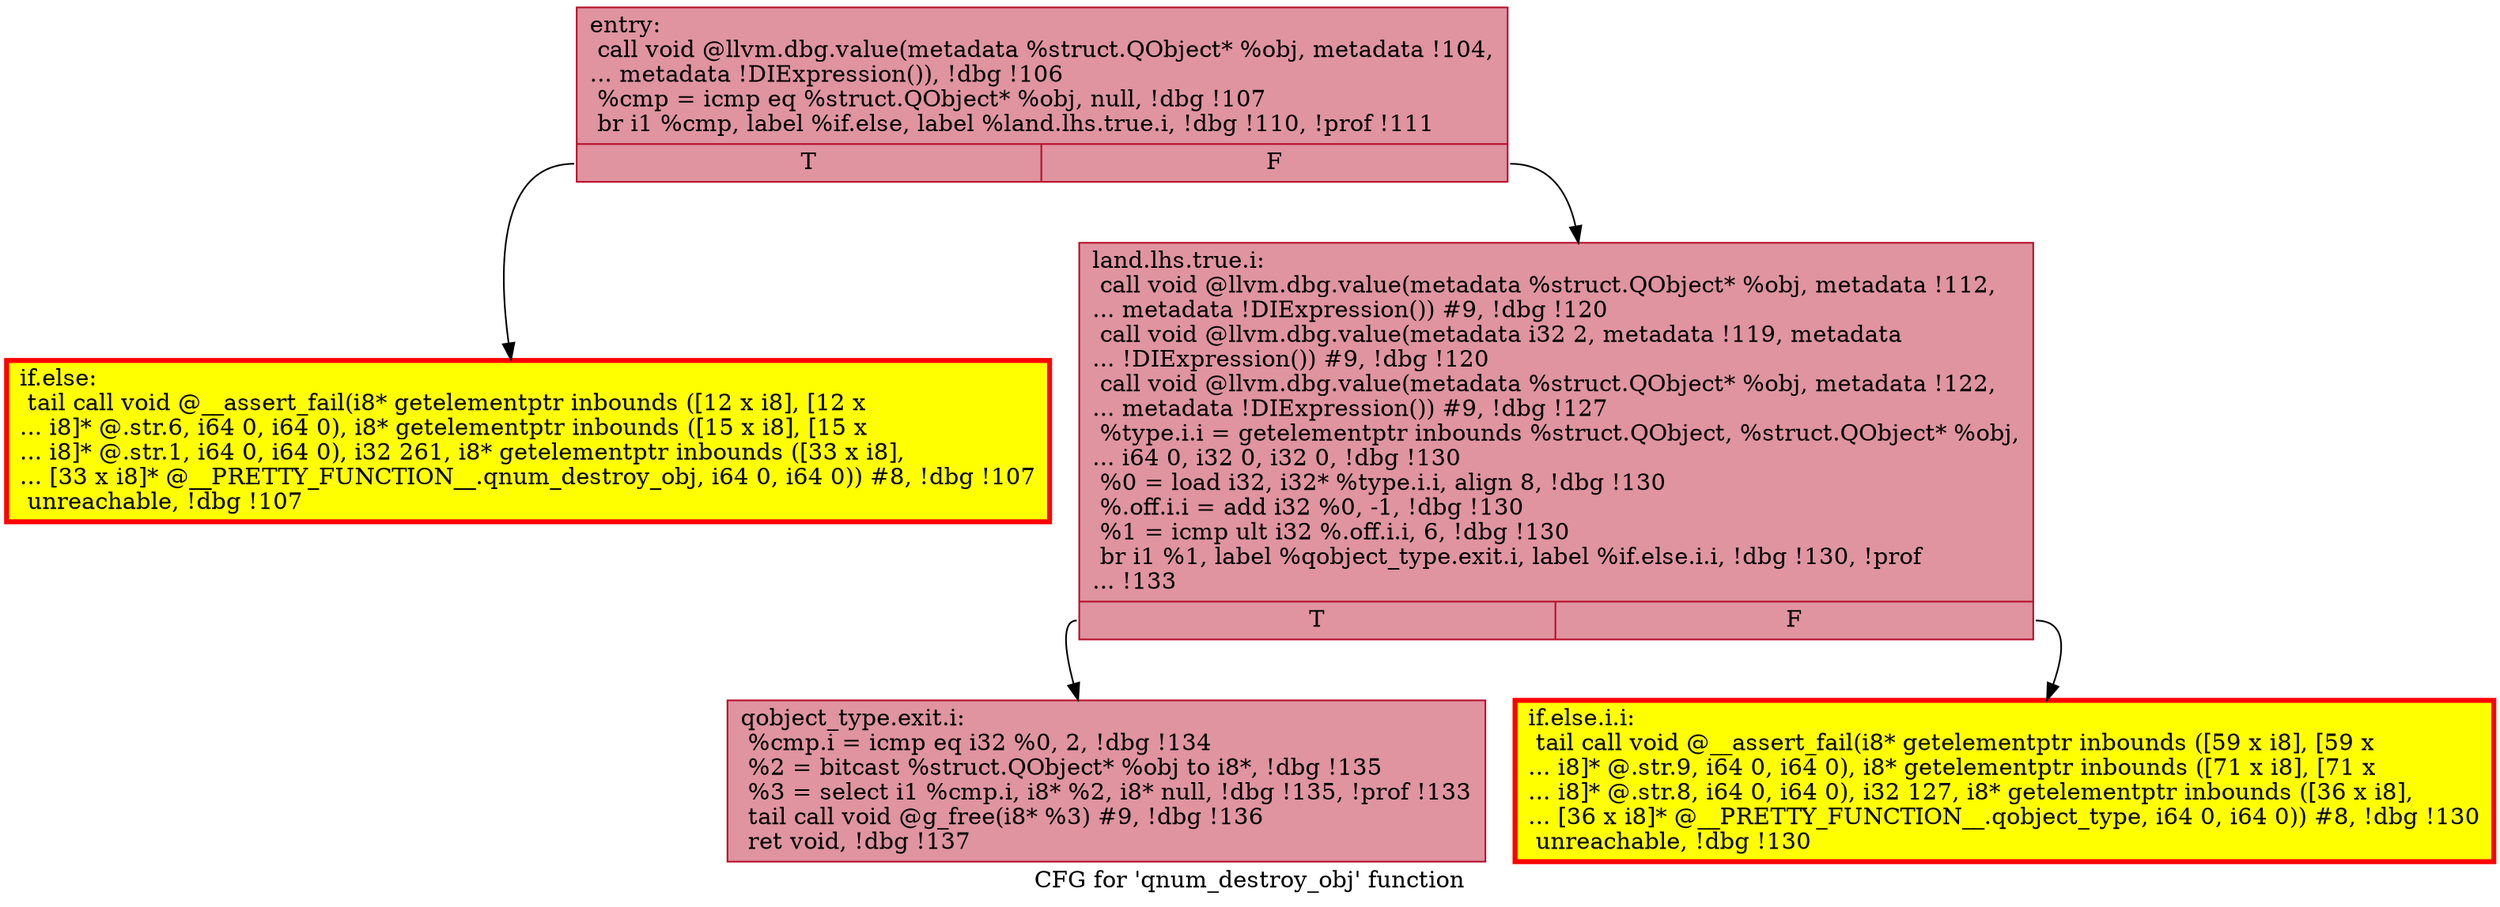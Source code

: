 digraph "CFG for 'qnum_destroy_obj' function" {
	label="CFG for 'qnum_destroy_obj' function";

	Node0x55dc9361c330 [shape=record,color="#b70d28ff", style=filled, fillcolor="#b70d2870",label="{entry:\l  call void @llvm.dbg.value(metadata %struct.QObject* %obj, metadata !104,\l... metadata !DIExpression()), !dbg !106\l  %cmp = icmp eq %struct.QObject* %obj, null, !dbg !107\l  br i1 %cmp, label %if.else, label %land.lhs.true.i, !dbg !110, !prof !111\l|{<s0>T|<s1>F}}"];
	Node0x55dc9361c330:s0 -> Node0x55dc9361de20;
	Node0x55dc9361c330:s1 -> Node0x55dc9360cbe0;
	Node0x55dc9361de20 [shape=record,penwidth=3.0, style="filled", color="red", fillcolor="yellow",label="{if.else:                                          \l  tail call void @__assert_fail(i8* getelementptr inbounds ([12 x i8], [12 x\l... i8]* @.str.6, i64 0, i64 0), i8* getelementptr inbounds ([15 x i8], [15 x\l... i8]* @.str.1, i64 0, i64 0), i32 261, i8* getelementptr inbounds ([33 x i8],\l... [33 x i8]* @__PRETTY_FUNCTION__.qnum_destroy_obj, i64 0, i64 0)) #8, !dbg !107\l  unreachable, !dbg !107\l}"];
	Node0x55dc9360cbe0 [shape=record,color="#b70d28ff", style=filled, fillcolor="#b70d2870",label="{land.lhs.true.i:                                  \l  call void @llvm.dbg.value(metadata %struct.QObject* %obj, metadata !112,\l... metadata !DIExpression()) #9, !dbg !120\l  call void @llvm.dbg.value(metadata i32 2, metadata !119, metadata\l... !DIExpression()) #9, !dbg !120\l  call void @llvm.dbg.value(metadata %struct.QObject* %obj, metadata !122,\l... metadata !DIExpression()) #9, !dbg !127\l  %type.i.i = getelementptr inbounds %struct.QObject, %struct.QObject* %obj,\l... i64 0, i32 0, i32 0, !dbg !130\l  %0 = load i32, i32* %type.i.i, align 8, !dbg !130\l  %.off.i.i = add i32 %0, -1, !dbg !130\l  %1 = icmp ult i32 %.off.i.i, 6, !dbg !130\l  br i1 %1, label %qobject_type.exit.i, label %if.else.i.i, !dbg !130, !prof\l... !133\l|{<s0>T|<s1>F}}"];
	Node0x55dc9360cbe0:s0 -> Node0x55dc93621620;
	Node0x55dc9360cbe0:s1 -> Node0x55dc9361ac40;
	Node0x55dc9361ac40 [shape=record,penwidth=3.0, style="filled", color="red", fillcolor="yellow",label="{if.else.i.i:                                      \l  tail call void @__assert_fail(i8* getelementptr inbounds ([59 x i8], [59 x\l... i8]* @.str.9, i64 0, i64 0), i8* getelementptr inbounds ([71 x i8], [71 x\l... i8]* @.str.8, i64 0, i64 0), i32 127, i8* getelementptr inbounds ([36 x i8],\l... [36 x i8]* @__PRETTY_FUNCTION__.qobject_type, i64 0, i64 0)) #8, !dbg !130\l  unreachable, !dbg !130\l}"];
	Node0x55dc93621620 [shape=record,color="#b70d28ff", style=filled, fillcolor="#b70d2870",label="{qobject_type.exit.i:                              \l  %cmp.i = icmp eq i32 %0, 2, !dbg !134\l  %2 = bitcast %struct.QObject* %obj to i8*, !dbg !135\l  %3 = select i1 %cmp.i, i8* %2, i8* null, !dbg !135, !prof !133\l  tail call void @g_free(i8* %3) #9, !dbg !136\l  ret void, !dbg !137\l}"];
}
